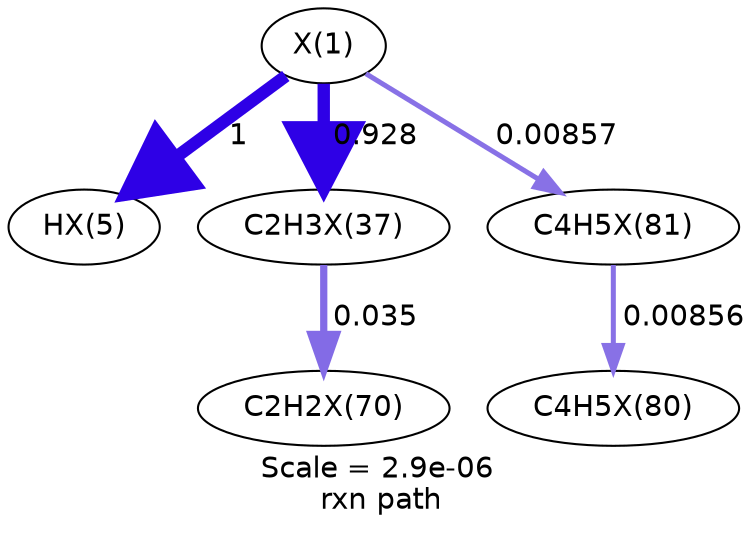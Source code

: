 digraph reaction_paths {
center=1;
s14 -> s15[fontname="Helvetica", style="setlinewidth(6)", arrowsize=3, color="0.7, 1.5, 0.9"
, label=" 1"];
s14 -> s16[fontname="Helvetica", style="setlinewidth(5.94)", arrowsize=2.97, color="0.7, 1.43, 0.9"
, label=" 0.928"];
s14 -> s27[fontname="Helvetica", style="setlinewidth(2.41)", arrowsize=1.2, color="0.7, 0.509, 0.9"
, label=" 0.00857"];
s16 -> s25[fontname="Helvetica", style="setlinewidth(3.47)", arrowsize=1.73, color="0.7, 0.535, 0.9"
, label=" 0.035"];
s27 -> s26[fontname="Helvetica", style="setlinewidth(2.41)", arrowsize=1.2, color="0.7, 0.509, 0.9"
, label=" 0.00856"];
s14 [ fontname="Helvetica", label="X(1)"];
s15 [ fontname="Helvetica", label="HX(5)"];
s16 [ fontname="Helvetica", label="C2H3X(37)"];
s25 [ fontname="Helvetica", label="C2H2X(70)"];
s26 [ fontname="Helvetica", label="C4H5X(80)"];
s27 [ fontname="Helvetica", label="C4H5X(81)"];
 label = "Scale = 2.9e-06\l rxn path";
 fontname = "Helvetica";
}
